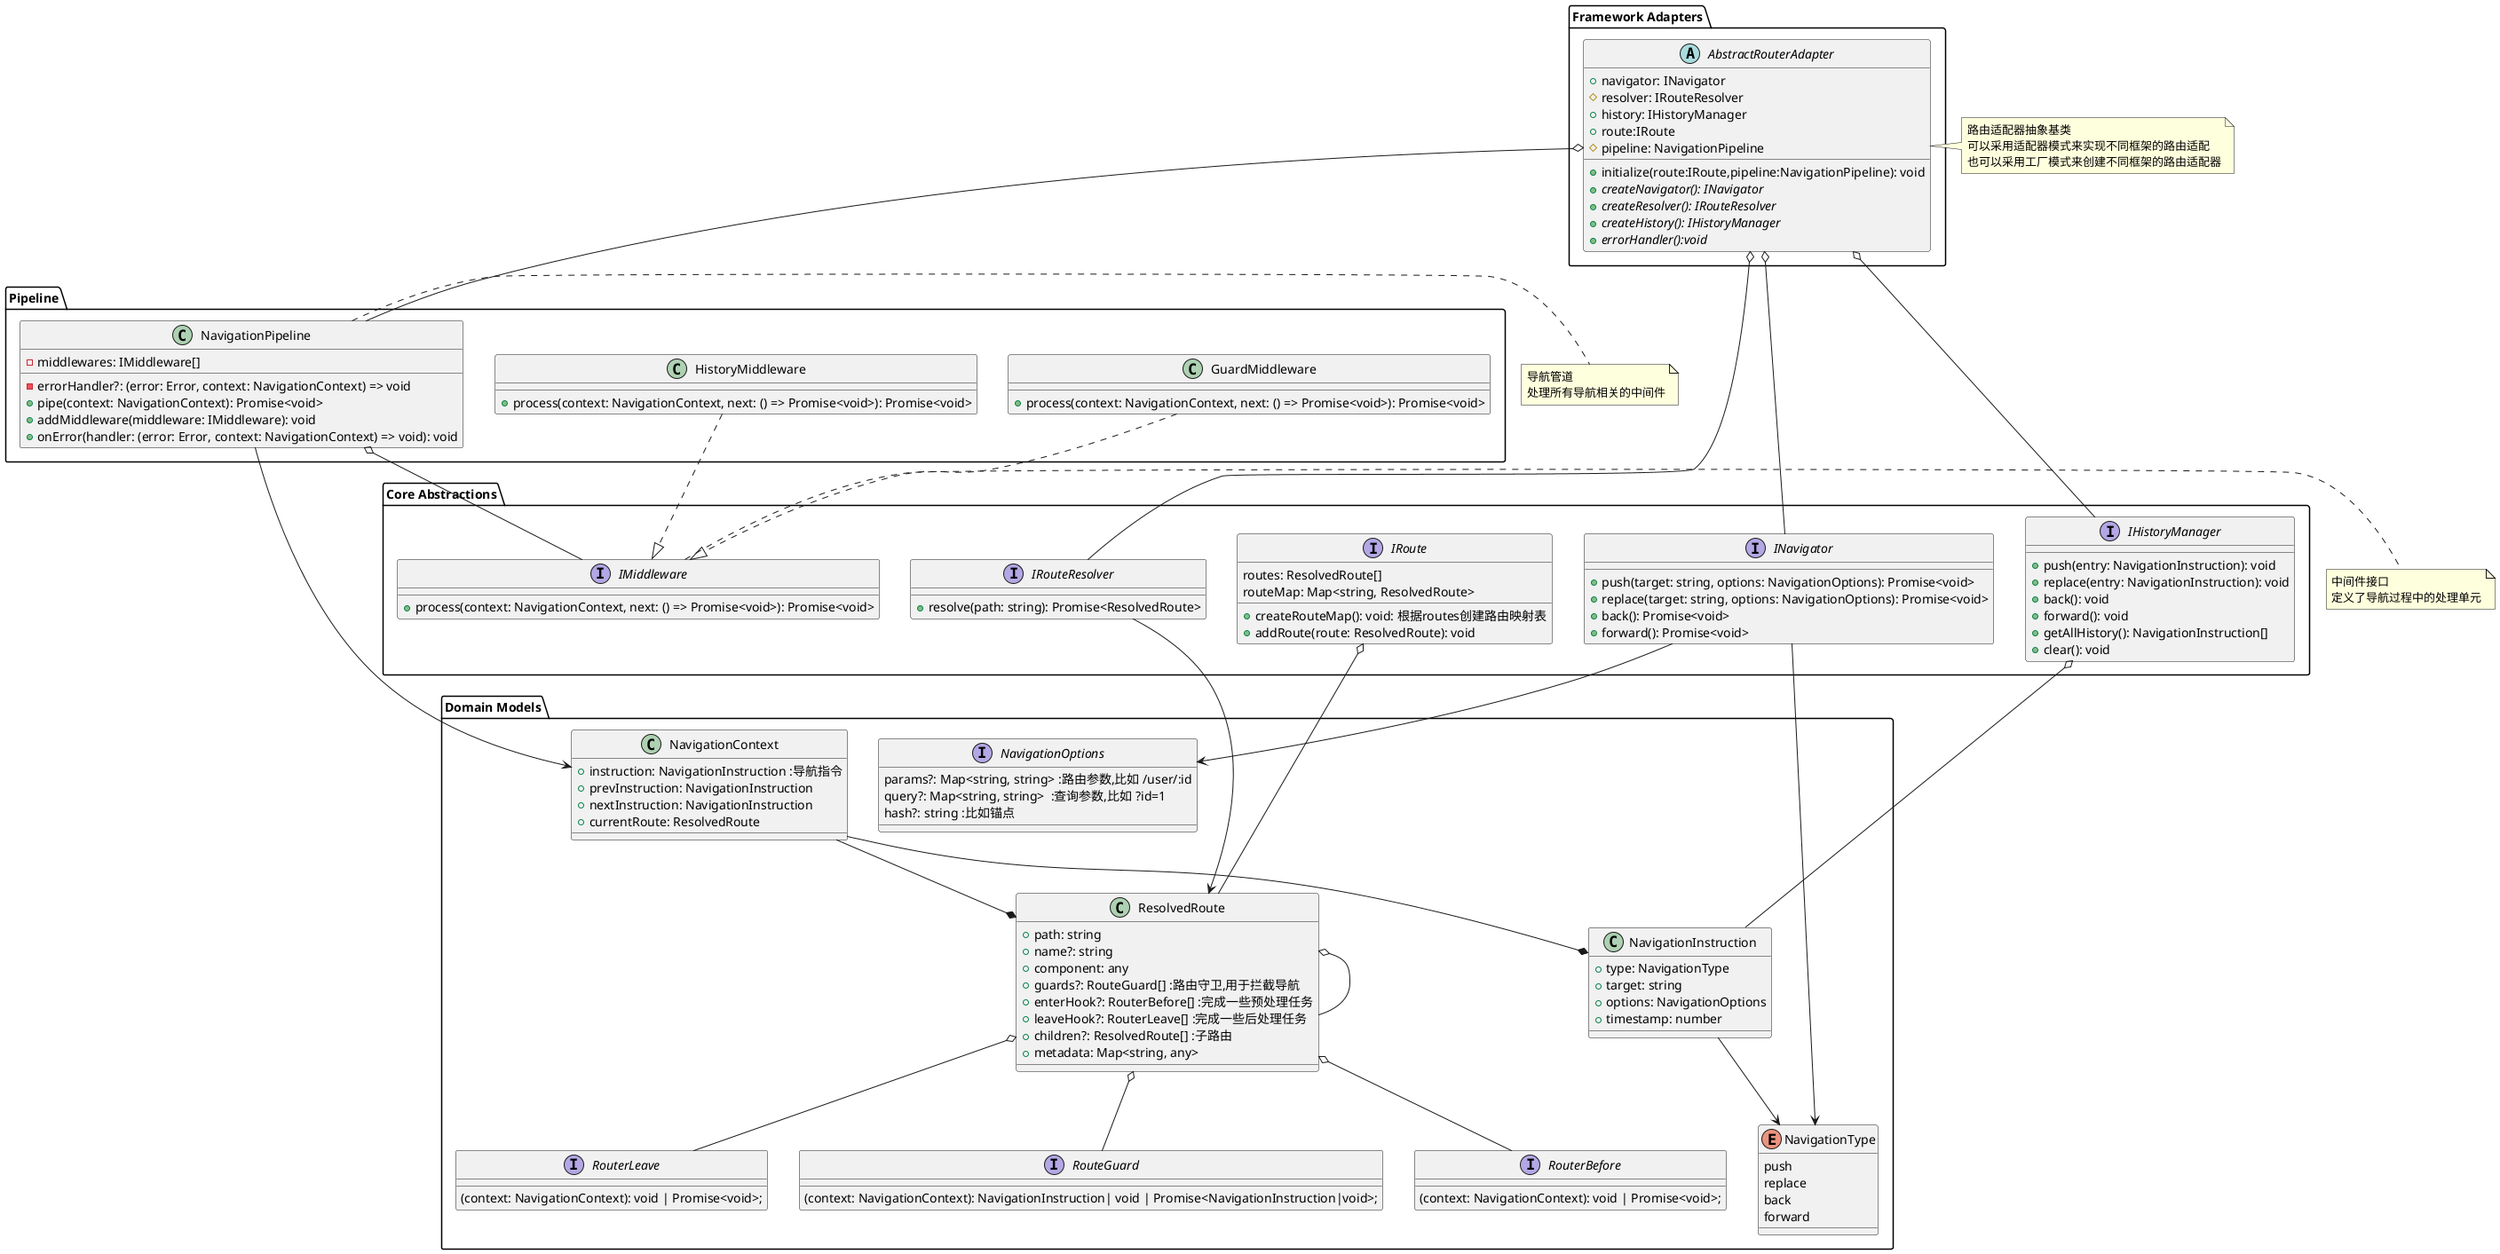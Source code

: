 @startuml 高级路由抽象设计

' 领域模型
package "Domain Models" {

    interface "NavigationOptions" {
        params?: Map<string, string> :路由参数,比如 /user/:id
        query?: Map<string, string>  :查询参数,比如 ?id=1
        hash?: string :比如锚点
    }
    enum "NavigationType" {
        push
        replace
        back
        forward
    }

    interface RouteGuard {
        (context: NavigationContext): NavigationInstruction| void | Promise<NavigationInstruction|void>;
    }

    interface RouterBefore {
        (context: NavigationContext): void | Promise<void>;
    }
    interface RouterLeave {
        (context: NavigationContext): void | Promise<void>;
    }


    class "NavigationContext" {
        +instruction: NavigationInstruction :导航指令
        +prevInstruction: NavigationInstruction
        +nextInstruction: NavigationInstruction
        +currentRoute: ResolvedRoute
    }

    class "NavigationInstruction" {
        +type: NavigationType
        +target: string
        +options: NavigationOptions
        +timestamp: number
    }

    class "ResolvedRoute" {
        +path: string
        +name?: string
        +component: any
        +guards?: RouteGuard[] :路由守卫,用于拦截导航
        +enterHook?: RouterBefore[] :完成一些预处理任务
        +leaveHook?: RouterLeave[] :完成一些后处理任务
        +children?: ResolvedRoute[] :子路由
        +metadata: Map<string, any>
    }
}

' 核心逻辑抽象
package "Core Abstractions" {

    ' 导航器，使用有两种方式进行编程式路由导航
    interface "INavigator" {
        +push(target: string, options: NavigationOptions): Promise<void>
        +replace(target: string, options: NavigationOptions): Promise<void>
        +back(): Promise<void>
        +forward(): Promise<void>
    }
    ' 路由解析器，用于解析路由路径
    interface "IRouteResolver" {
        +resolve(path: string): Promise<ResolvedRoute>
    }

    interface "IMiddleware" {
        ' 执行此中间件逻辑
        +process(context: NavigationContext, next: () => Promise<void>): Promise<void>
    }

    interface "IHistoryManager" {
        +push(entry: NavigationInstruction): void
        +replace(entry: NavigationInstruction): void
        +back(): void
        +forward(): void
        +getAllHistory(): NavigationInstruction[]
        +clear(): void
    }

    interface "IRoute" {
        routes: ResolvedRoute[]
        routeMap: Map<string, ResolvedRoute>
        +createRouteMap(): void: 根据routes创建路由映射表
        +addRoute(route: ResolvedRoute): void
    }
}



package "Pipeline" {
    class "NavigationPipeline" {
        -middlewares: IMiddleware[]
        -errorHandler?: (error: Error, context: NavigationContext) => void
        +pipe(context: NavigationContext): Promise<void>
        +addMiddleware(middleware: IMiddleware): void
        +onError(handler: (error: Error, context: NavigationContext) => void): void
    }
    ' 路由守卫中间件
    class "GuardMiddleware" {
        +process(context: NavigationContext, next: () => Promise<void>): Promise<void>
    }
    '
    class "HistoryMiddleware" {
        +process(context: NavigationContext, next: () => Promise<void>): Promise<void>
    }
}


package "Framework Adapters" {
    abstract class "AbstractRouterAdapter" {
        +navigator: INavigator
        #resolver: IRouteResolver
        +history: IHistoryManager
        +route:IRoute
        #pipeline: NavigationPipeline
        +initialize(route:IRoute,pipeline:NavigationPipeline): void
        +{abstract} createNavigator(): INavigator
        +{abstract} createResolver(): IRouteResolver
        +{abstract} createHistory(): IHistoryManager
        +{abstract} errorHandler():void
    }
}

' 关系定义


NavigationPipeline o-- IMiddleware
AbstractRouterAdapter o-- INavigator
AbstractRouterAdapter o-- IRouteResolver
AbstractRouterAdapter o-- NavigationPipeline
AbstractRouterAdapter o-- IHistoryManager

GuardMiddleware ..|> IMiddleware
HistoryMiddleware ..|> IMiddleware

NavigationContext --* NavigationInstruction
NavigationContext --* ResolvedRoute
ResolvedRoute o-- RouteGuard
ResolvedRoute o-- RouterBefore
ResolvedRoute o-- RouterLeave
ResolvedRoute o-- ResolvedRoute
NavigationInstruction --> NavigationType
NavigationPipeline --> NavigationContext

IRouteResolver --> ResolvedRoute
INavigator --> NavigationType
INavigator --> NavigationOptions
IHistoryManager o-- NavigationInstruction
IRoute o-- ResolvedRoute

note right of NavigationPipeline
    导航管道
    处理所有导航相关的中间件
end note

note right of IMiddleware
    中间件接口
    定义了导航过程中的处理单元
end note

note right of AbstractRouterAdapter
    路由适配器抽象基类
    可以采用适配器模式来实现不同框架的路由适配
    也可以采用工厂模式来创建不同框架的路由适配器
end note

@enduml
